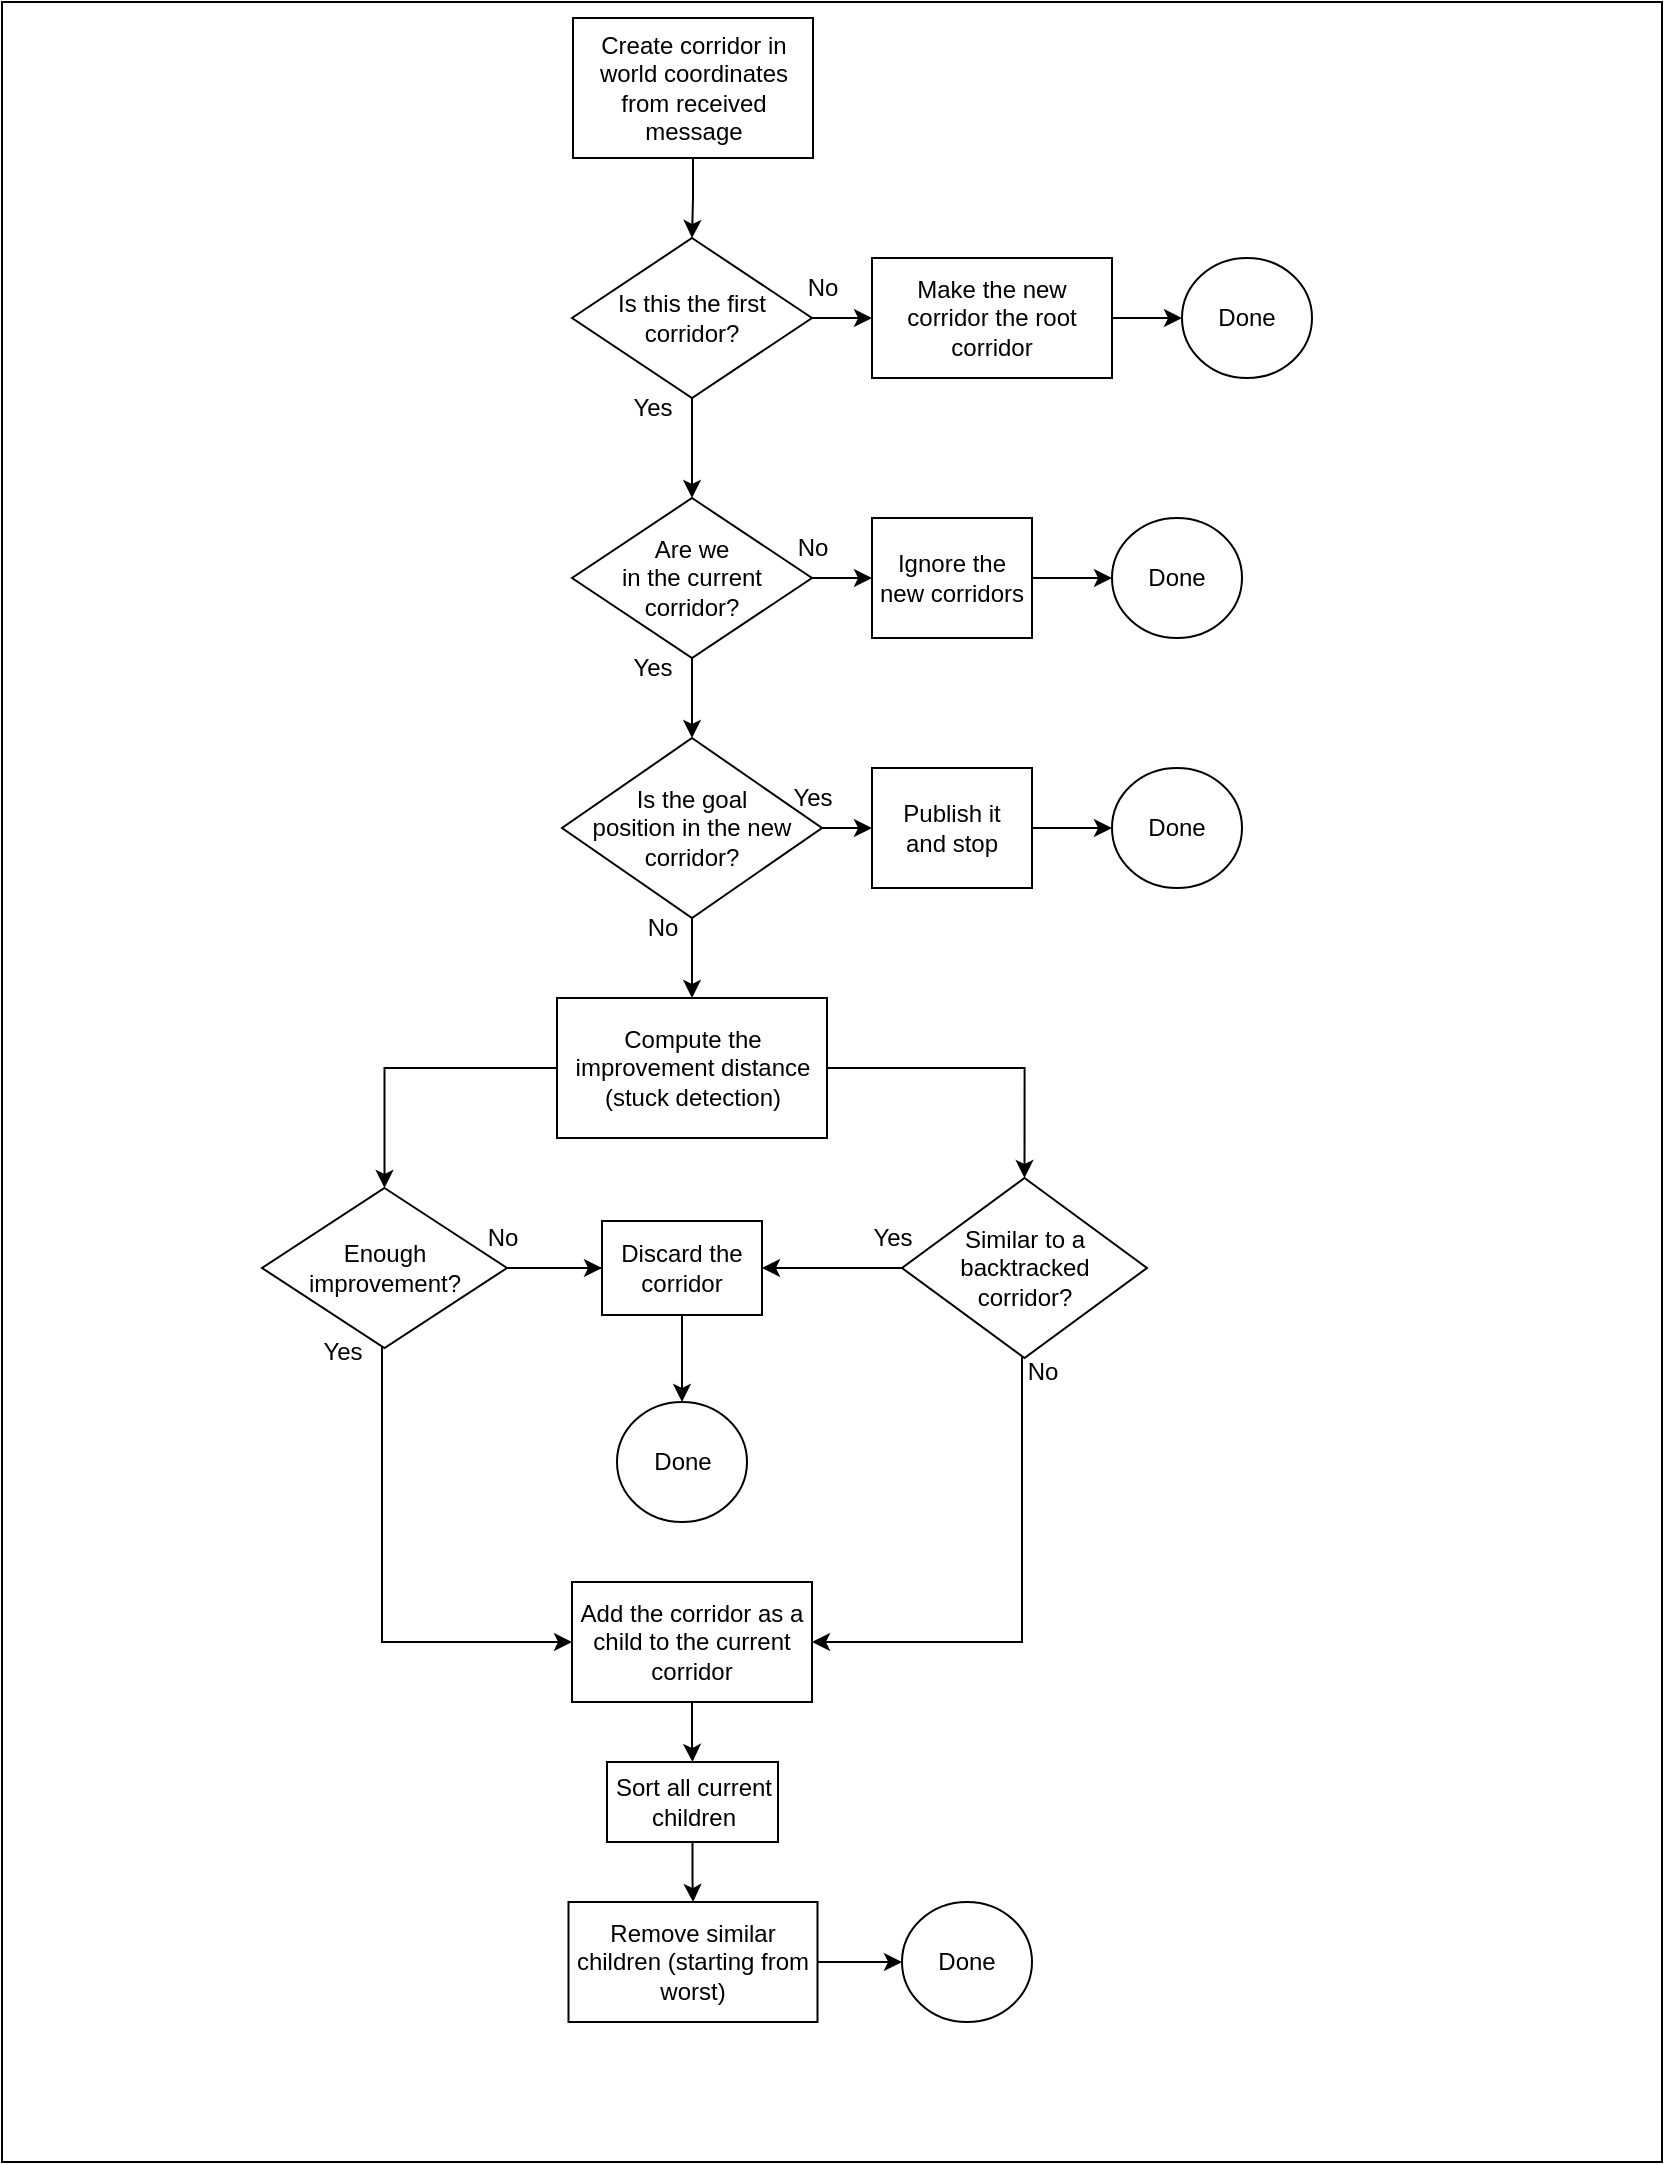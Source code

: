 <mxfile version="20.6.0" type="device"><diagram id="NTce-uw65hY1q8zoMtOx" name="Page-1"><mxGraphModel dx="1542" dy="888" grid="1" gridSize="10" guides="1" tooltips="1" connect="1" arrows="1" fold="1" page="1" pageScale="1" pageWidth="850" pageHeight="1100" math="0" shadow="0"><root><mxCell id="0"/><mxCell id="1" parent="0"/><mxCell id="prRXn28G-EA9geD2nByu-65" value="" style="rounded=0;whiteSpace=wrap;html=1;" vertex="1" parent="1"><mxGeometry x="10" y="10" width="830" height="1080" as="geometry"/></mxCell><mxCell id="prRXn28G-EA9geD2nByu-3" style="edgeStyle=orthogonalEdgeStyle;rounded=0;orthogonalLoop=1;jettySize=auto;html=1;" edge="1" parent="1" source="prRXn28G-EA9geD2nByu-1" target="prRXn28G-EA9geD2nByu-2"><mxGeometry relative="1" as="geometry"/></mxCell><mxCell id="prRXn28G-EA9geD2nByu-1" value="Create corridor in world coordinates from received message" style="rounded=0;whiteSpace=wrap;html=1;" vertex="1" parent="1"><mxGeometry x="295.5" y="18" width="120" height="70" as="geometry"/></mxCell><mxCell id="prRXn28G-EA9geD2nByu-7" value="" style="edgeStyle=orthogonalEdgeStyle;rounded=0;orthogonalLoop=1;jettySize=auto;html=1;" edge="1" parent="1" source="prRXn28G-EA9geD2nByu-2" target="prRXn28G-EA9geD2nByu-6"><mxGeometry relative="1" as="geometry"/></mxCell><mxCell id="prRXn28G-EA9geD2nByu-14" value="" style="edgeStyle=orthogonalEdgeStyle;rounded=0;orthogonalLoop=1;jettySize=auto;html=1;" edge="1" parent="1" source="prRXn28G-EA9geD2nByu-2" target="prRXn28G-EA9geD2nByu-13"><mxGeometry relative="1" as="geometry"/></mxCell><mxCell id="prRXn28G-EA9geD2nByu-2" value="Is this the first corridor?" style="rhombus;whiteSpace=wrap;html=1;" vertex="1" parent="1"><mxGeometry x="295" y="128" width="120" height="80" as="geometry"/></mxCell><mxCell id="prRXn28G-EA9geD2nByu-11" value="" style="edgeStyle=orthogonalEdgeStyle;rounded=0;orthogonalLoop=1;jettySize=auto;html=1;" edge="1" parent="1" source="prRXn28G-EA9geD2nByu-6" target="prRXn28G-EA9geD2nByu-10"><mxGeometry relative="1" as="geometry"/></mxCell><mxCell id="prRXn28G-EA9geD2nByu-6" value="Make the new corridor the root corridor" style="whiteSpace=wrap;html=1;" vertex="1" parent="1"><mxGeometry x="445" y="138" width="120" height="60" as="geometry"/></mxCell><mxCell id="prRXn28G-EA9geD2nByu-10" value="Done" style="ellipse;whiteSpace=wrap;html=1;" vertex="1" parent="1"><mxGeometry x="600" y="138" width="65" height="60" as="geometry"/></mxCell><mxCell id="prRXn28G-EA9geD2nByu-12" value="Yes" style="text;html=1;align=center;verticalAlign=middle;resizable=0;points=[];autosize=1;strokeColor=none;fillColor=none;" vertex="1" parent="1"><mxGeometry x="315" y="198" width="40" height="30" as="geometry"/></mxCell><mxCell id="prRXn28G-EA9geD2nByu-17" value="" style="edgeStyle=orthogonalEdgeStyle;rounded=0;orthogonalLoop=1;jettySize=auto;html=1;" edge="1" parent="1" source="prRXn28G-EA9geD2nByu-13" target="prRXn28G-EA9geD2nByu-16"><mxGeometry relative="1" as="geometry"/></mxCell><mxCell id="prRXn28G-EA9geD2nByu-22" style="edgeStyle=orthogonalEdgeStyle;rounded=0;orthogonalLoop=1;jettySize=auto;html=1;exitX=0.5;exitY=1;exitDx=0;exitDy=0;" edge="1" parent="1" source="prRXn28G-EA9geD2nByu-13" target="prRXn28G-EA9geD2nByu-21"><mxGeometry relative="1" as="geometry"/></mxCell><mxCell id="prRXn28G-EA9geD2nByu-13" value="Are we&lt;br&gt;in the current corridor?" style="rhombus;whiteSpace=wrap;html=1;" vertex="1" parent="1"><mxGeometry x="295" y="258" width="120" height="80" as="geometry"/></mxCell><mxCell id="prRXn28G-EA9geD2nByu-15" value="No" style="text;html=1;align=center;verticalAlign=middle;resizable=0;points=[];autosize=1;strokeColor=none;fillColor=none;" vertex="1" parent="1"><mxGeometry x="400" y="138" width="40" height="30" as="geometry"/></mxCell><mxCell id="prRXn28G-EA9geD2nByu-19" style="edgeStyle=orthogonalEdgeStyle;rounded=0;orthogonalLoop=1;jettySize=auto;html=1;exitX=1;exitY=0.5;exitDx=0;exitDy=0;entryX=0;entryY=0.5;entryDx=0;entryDy=0;" edge="1" parent="1" source="prRXn28G-EA9geD2nByu-16" target="prRXn28G-EA9geD2nByu-18"><mxGeometry relative="1" as="geometry"/></mxCell><mxCell id="prRXn28G-EA9geD2nByu-16" value="Ignore the new corridors" style="whiteSpace=wrap;html=1;" vertex="1" parent="1"><mxGeometry x="445" y="268" width="80" height="60" as="geometry"/></mxCell><mxCell id="prRXn28G-EA9geD2nByu-18" value="Done" style="ellipse;whiteSpace=wrap;html=1;" vertex="1" parent="1"><mxGeometry x="565" y="268" width="65" height="60" as="geometry"/></mxCell><mxCell id="prRXn28G-EA9geD2nByu-20" value="No" style="text;html=1;align=center;verticalAlign=middle;resizable=0;points=[];autosize=1;strokeColor=none;fillColor=none;" vertex="1" parent="1"><mxGeometry x="395" y="268" width="40" height="30" as="geometry"/></mxCell><mxCell id="prRXn28G-EA9geD2nByu-25" value="" style="edgeStyle=orthogonalEdgeStyle;rounded=0;orthogonalLoop=1;jettySize=auto;html=1;" edge="1" parent="1" source="prRXn28G-EA9geD2nByu-21" target="prRXn28G-EA9geD2nByu-24"><mxGeometry relative="1" as="geometry"/></mxCell><mxCell id="prRXn28G-EA9geD2nByu-30" value="" style="edgeStyle=orthogonalEdgeStyle;rounded=0;orthogonalLoop=1;jettySize=auto;html=1;" edge="1" parent="1" source="prRXn28G-EA9geD2nByu-21" target="prRXn28G-EA9geD2nByu-29"><mxGeometry relative="1" as="geometry"/></mxCell><mxCell id="prRXn28G-EA9geD2nByu-21" value="Is the goal&lt;br&gt;position in the new corridor?" style="rhombus;whiteSpace=wrap;html=1;" vertex="1" parent="1"><mxGeometry x="290" y="378" width="130" height="90" as="geometry"/></mxCell><mxCell id="prRXn28G-EA9geD2nByu-23" value="Yes" style="text;html=1;align=center;verticalAlign=middle;resizable=0;points=[];autosize=1;strokeColor=none;fillColor=none;" vertex="1" parent="1"><mxGeometry x="315" y="328" width="40" height="30" as="geometry"/></mxCell><mxCell id="prRXn28G-EA9geD2nByu-24" value="Publish it&lt;br&gt;and stop" style="whiteSpace=wrap;html=1;" vertex="1" parent="1"><mxGeometry x="445" y="393" width="80" height="60" as="geometry"/></mxCell><mxCell id="prRXn28G-EA9geD2nByu-26" style="edgeStyle=orthogonalEdgeStyle;rounded=0;orthogonalLoop=1;jettySize=auto;html=1;exitX=1;exitY=0.5;exitDx=0;exitDy=0;entryX=0;entryY=0.5;entryDx=0;entryDy=0;" edge="1" parent="1" target="prRXn28G-EA9geD2nByu-27" source="prRXn28G-EA9geD2nByu-24"><mxGeometry relative="1" as="geometry"><mxPoint x="525" y="423" as="sourcePoint"/></mxGeometry></mxCell><mxCell id="prRXn28G-EA9geD2nByu-27" value="Done" style="ellipse;whiteSpace=wrap;html=1;" vertex="1" parent="1"><mxGeometry x="565" y="393" width="65" height="60" as="geometry"/></mxCell><mxCell id="prRXn28G-EA9geD2nByu-28" value="Yes" style="text;html=1;align=center;verticalAlign=middle;resizable=0;points=[];autosize=1;strokeColor=none;fillColor=none;" vertex="1" parent="1"><mxGeometry x="395" y="393" width="40" height="30" as="geometry"/></mxCell><mxCell id="prRXn28G-EA9geD2nByu-33" value="" style="edgeStyle=orthogonalEdgeStyle;rounded=0;orthogonalLoop=1;jettySize=auto;html=1;" edge="1" parent="1" source="prRXn28G-EA9geD2nByu-29" target="prRXn28G-EA9geD2nByu-32"><mxGeometry relative="1" as="geometry"/></mxCell><mxCell id="prRXn28G-EA9geD2nByu-62" style="edgeStyle=orthogonalEdgeStyle;rounded=0;orthogonalLoop=1;jettySize=auto;html=1;exitX=1;exitY=0.5;exitDx=0;exitDy=0;entryX=0.5;entryY=0;entryDx=0;entryDy=0;" edge="1" parent="1" source="prRXn28G-EA9geD2nByu-29" target="prRXn28G-EA9geD2nByu-41"><mxGeometry relative="1" as="geometry"/></mxCell><mxCell id="prRXn28G-EA9geD2nByu-29" value="Compute the improvement distance (stuck detection)" style="whiteSpace=wrap;html=1;" vertex="1" parent="1"><mxGeometry x="287.5" y="508" width="135" height="70" as="geometry"/></mxCell><mxCell id="prRXn28G-EA9geD2nByu-31" value="No" style="text;html=1;align=center;verticalAlign=middle;resizable=0;points=[];autosize=1;strokeColor=none;fillColor=none;" vertex="1" parent="1"><mxGeometry x="320" y="458" width="40" height="30" as="geometry"/></mxCell><mxCell id="prRXn28G-EA9geD2nByu-37" style="edgeStyle=orthogonalEdgeStyle;rounded=0;orthogonalLoop=1;jettySize=auto;html=1;exitX=1;exitY=0.5;exitDx=0;exitDy=0;entryX=0;entryY=0.5;entryDx=0;entryDy=0;" edge="1" parent="1" source="prRXn28G-EA9geD2nByu-32" target="prRXn28G-EA9geD2nByu-34"><mxGeometry relative="1" as="geometry"/></mxCell><mxCell id="prRXn28G-EA9geD2nByu-64" style="edgeStyle=orthogonalEdgeStyle;rounded=0;orthogonalLoop=1;jettySize=auto;html=1;entryX=0;entryY=0.5;entryDx=0;entryDy=0;" edge="1" parent="1" source="prRXn28G-EA9geD2nByu-32" target="prRXn28G-EA9geD2nByu-50"><mxGeometry relative="1" as="geometry"><Array as="points"><mxPoint x="200" y="830"/></Array></mxGeometry></mxCell><mxCell id="prRXn28G-EA9geD2nByu-32" value="Enough&lt;br&gt;improvement?" style="rhombus;whiteSpace=wrap;html=1;" vertex="1" parent="1"><mxGeometry x="140" y="603" width="122.5" height="80" as="geometry"/></mxCell><mxCell id="prRXn28G-EA9geD2nByu-36" value="Done" style="ellipse;whiteSpace=wrap;html=1;" vertex="1" parent="1"><mxGeometry x="317.5" y="710" width="65" height="60" as="geometry"/></mxCell><mxCell id="prRXn28G-EA9geD2nByu-38" value="No" style="text;html=1;align=center;verticalAlign=middle;resizable=0;points=[];autosize=1;strokeColor=none;fillColor=none;" vertex="1" parent="1"><mxGeometry x="240" y="613" width="40" height="30" as="geometry"/></mxCell><mxCell id="prRXn28G-EA9geD2nByu-51" value="" style="edgeStyle=orthogonalEdgeStyle;rounded=0;orthogonalLoop=1;jettySize=auto;html=1;" edge="1" parent="1" source="prRXn28G-EA9geD2nByu-41" target="prRXn28G-EA9geD2nByu-50"><mxGeometry relative="1" as="geometry"><Array as="points"><mxPoint x="520" y="830"/></Array></mxGeometry></mxCell><mxCell id="prRXn28G-EA9geD2nByu-63" style="edgeStyle=orthogonalEdgeStyle;rounded=0;orthogonalLoop=1;jettySize=auto;html=1;entryX=1;entryY=0.5;entryDx=0;entryDy=0;" edge="1" parent="1" source="prRXn28G-EA9geD2nByu-41" target="prRXn28G-EA9geD2nByu-34"><mxGeometry relative="1" as="geometry"/></mxCell><mxCell id="prRXn28G-EA9geD2nByu-41" value="Similar to a backtracked &lt;br&gt;corridor?" style="rhombus;whiteSpace=wrap;html=1;" vertex="1" parent="1"><mxGeometry x="460" y="598" width="122.5" height="90" as="geometry"/></mxCell><mxCell id="prRXn28G-EA9geD2nByu-44" value="Yes" style="text;html=1;align=center;verticalAlign=middle;resizable=0;points=[];autosize=1;strokeColor=none;fillColor=none;" vertex="1" parent="1"><mxGeometry x="160" y="670" width="40" height="30" as="geometry"/></mxCell><mxCell id="prRXn28G-EA9geD2nByu-49" value="Yes" style="text;html=1;align=center;verticalAlign=middle;resizable=0;points=[];autosize=1;strokeColor=none;fillColor=none;" vertex="1" parent="1"><mxGeometry x="435" y="613" width="40" height="30" as="geometry"/></mxCell><mxCell id="prRXn28G-EA9geD2nByu-53" value="" style="edgeStyle=orthogonalEdgeStyle;rounded=0;orthogonalLoop=1;jettySize=auto;html=1;" edge="1" parent="1" source="prRXn28G-EA9geD2nByu-50" target="prRXn28G-EA9geD2nByu-52"><mxGeometry relative="1" as="geometry"/></mxCell><mxCell id="prRXn28G-EA9geD2nByu-50" value="Add the corridor as a child to the current corridor" style="whiteSpace=wrap;html=1;" vertex="1" parent="1"><mxGeometry x="295" y="800" width="120" height="60" as="geometry"/></mxCell><mxCell id="prRXn28G-EA9geD2nByu-55" value="" style="edgeStyle=orthogonalEdgeStyle;rounded=0;orthogonalLoop=1;jettySize=auto;html=1;" edge="1" parent="1" source="prRXn28G-EA9geD2nByu-52" target="prRXn28G-EA9geD2nByu-54"><mxGeometry relative="1" as="geometry"/></mxCell><mxCell id="prRXn28G-EA9geD2nByu-52" value="Sort all current children" style="whiteSpace=wrap;html=1;" vertex="1" parent="1"><mxGeometry x="312.5" y="890" width="85.5" height="40" as="geometry"/></mxCell><mxCell id="prRXn28G-EA9geD2nByu-57" style="edgeStyle=orthogonalEdgeStyle;rounded=0;orthogonalLoop=1;jettySize=auto;html=1;exitX=1;exitY=0.5;exitDx=0;exitDy=0;" edge="1" parent="1" source="prRXn28G-EA9geD2nByu-54" target="prRXn28G-EA9geD2nByu-56"><mxGeometry relative="1" as="geometry"/></mxCell><mxCell id="prRXn28G-EA9geD2nByu-54" value="Remove similar children (starting from worst)" style="whiteSpace=wrap;html=1;" vertex="1" parent="1"><mxGeometry x="293.25" y="960" width="124.5" height="60" as="geometry"/></mxCell><mxCell id="prRXn28G-EA9geD2nByu-56" value="Done" style="ellipse;whiteSpace=wrap;html=1;" vertex="1" parent="1"><mxGeometry x="460" y="960" width="65" height="60" as="geometry"/></mxCell><mxCell id="prRXn28G-EA9geD2nByu-58" value="No" style="text;html=1;align=center;verticalAlign=middle;resizable=0;points=[];autosize=1;strokeColor=none;fillColor=none;" vertex="1" parent="1"><mxGeometry x="510" y="680" width="40" height="30" as="geometry"/></mxCell><mxCell id="prRXn28G-EA9geD2nByu-61" style="edgeStyle=orthogonalEdgeStyle;rounded=0;orthogonalLoop=1;jettySize=auto;html=1;entryX=0.5;entryY=0;entryDx=0;entryDy=0;" edge="1" parent="1" source="prRXn28G-EA9geD2nByu-34" target="prRXn28G-EA9geD2nByu-36"><mxGeometry relative="1" as="geometry"/></mxCell><mxCell id="prRXn28G-EA9geD2nByu-34" value="Discard the corridor" style="whiteSpace=wrap;html=1;" vertex="1" parent="1"><mxGeometry x="310" y="619.5" width="80" height="47" as="geometry"/></mxCell><mxCell id="prRXn28G-EA9geD2nByu-59" value="" style="edgeStyle=orthogonalEdgeStyle;rounded=0;orthogonalLoop=1;jettySize=auto;html=1;endArrow=none;" edge="1" parent="1" source="prRXn28G-EA9geD2nByu-32" target="prRXn28G-EA9geD2nByu-34"><mxGeometry relative="1" as="geometry"><mxPoint x="262.5" y="668" as="sourcePoint"/><mxPoint x="354.231" y="738.014" as="targetPoint"/></mxGeometry></mxCell></root></mxGraphModel></diagram></mxfile>